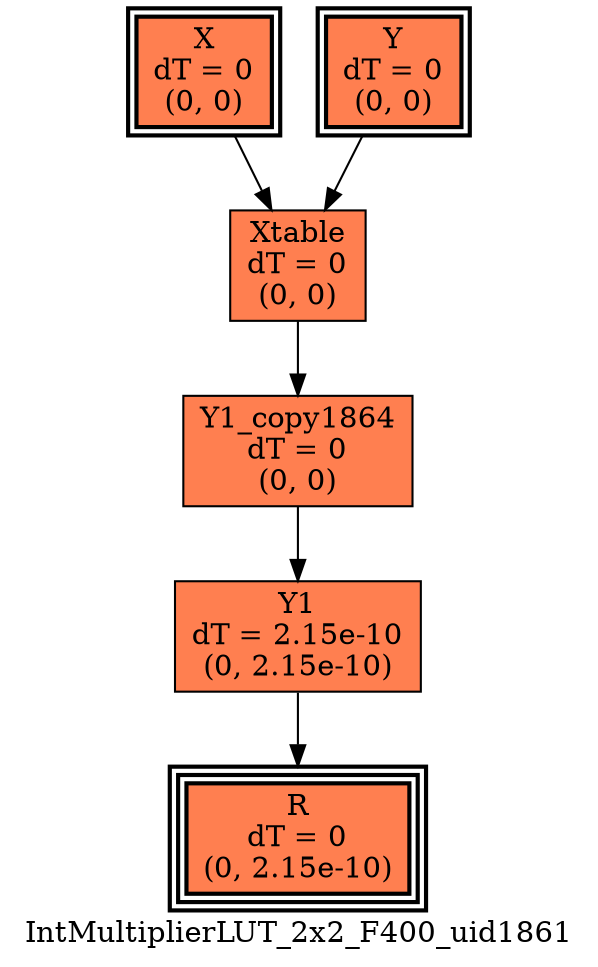 digraph IntMultiplierLUT_2x2_F400_uid1861
{
	//graph drawing options
	label=IntMultiplierLUT_2x2_F400_uid1861;
	labelloc=bottom;
	labeljust=right;
	ratio=auto;
	nodesep=0.25;
	ranksep=0.5;

	//input/output signals of operator IntMultiplierLUT_2x2_F400_uid1861
	X__IntMultiplierLUT_2x2_F400_uid1861 [ label="X\ndT = 0\n(0, 0)", shape=box, color=black, style="bold, filled", fillcolor=coral, peripheries=2 ];
	Y__IntMultiplierLUT_2x2_F400_uid1861 [ label="Y\ndT = 0\n(0, 0)", shape=box, color=black, style="bold, filled", fillcolor=coral, peripheries=2 ];
	R__IntMultiplierLUT_2x2_F400_uid1861 [ label="R\ndT = 0\n(0, 2.15e-10)", shape=box, color=black, style="bold, filled", fillcolor=coral, peripheries=3 ];
	{rank=same X__IntMultiplierLUT_2x2_F400_uid1861, Y__IntMultiplierLUT_2x2_F400_uid1861};
	{rank=same R__IntMultiplierLUT_2x2_F400_uid1861};
	//internal signals of operator IntMultiplierLUT_2x2_F400_uid1861
	Xtable__IntMultiplierLUT_2x2_F400_uid1861 [ label="Xtable\ndT = 0\n(0, 0)", shape=box, color=black, style=filled, fillcolor=coral, peripheries=1 ];
	Y1__IntMultiplierLUT_2x2_F400_uid1861 [ label="Y1\ndT = 2.15e-10\n(0, 2.15e-10)", shape=box, color=black, style=filled, fillcolor=coral, peripheries=1 ];
	Y1_copy1864__IntMultiplierLUT_2x2_F400_uid1861 [ label="Y1_copy1864\ndT = 0\n(0, 0)", shape=box, color=black, style=filled, fillcolor=coral, peripheries=1 ];

	//subcomponents of operator IntMultiplierLUT_2x2_F400_uid1861

	//input and internal signal connections of operator IntMultiplierLUT_2x2_F400_uid1861
	X__IntMultiplierLUT_2x2_F400_uid1861 -> Xtable__IntMultiplierLUT_2x2_F400_uid1861 [ arrowhead=normal, arrowsize=1.0, arrowtail=normal, color=black, dir=forward  ];
	Y__IntMultiplierLUT_2x2_F400_uid1861 -> Xtable__IntMultiplierLUT_2x2_F400_uid1861 [ arrowhead=normal, arrowsize=1.0, arrowtail=normal, color=black, dir=forward  ];
	Xtable__IntMultiplierLUT_2x2_F400_uid1861 -> Y1_copy1864__IntMultiplierLUT_2x2_F400_uid1861 [ arrowhead=normal, arrowsize=1.0, arrowtail=normal, color=black, dir=forward  ];
	Y1__IntMultiplierLUT_2x2_F400_uid1861 -> R__IntMultiplierLUT_2x2_F400_uid1861 [ arrowhead=normal, arrowsize=1.0, arrowtail=normal, color=black, dir=forward  ];
	Y1_copy1864__IntMultiplierLUT_2x2_F400_uid1861 -> Y1__IntMultiplierLUT_2x2_F400_uid1861 [ arrowhead=normal, arrowsize=1.0, arrowtail=normal, color=black, dir=forward  ];
}

